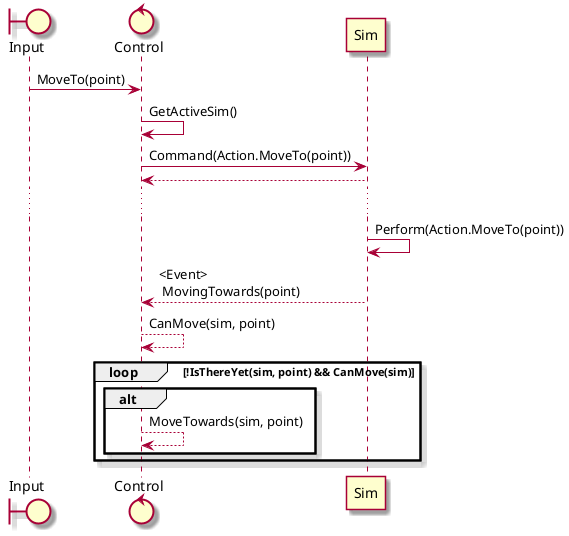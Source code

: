 @startuml "Movement"
skin rose

boundary Input
control Control 

Input -> Control : MoveTo(point)
Control -> Control : GetActiveSim()
Control -> Sim : Command(Action.MoveTo(point))
Sim --> Control

...

Sim -> Sim : Perform(Action.MoveTo(point))
Sim --> Control : <Event> \n MovingTowards(point)

Control --> Control : CanMove(sim, point)

loop !IsThereYet(sim, point) && CanMove(sim)
    alt 
        Control --> Control : MoveTowards(sim, point)
    end
end

@enduml